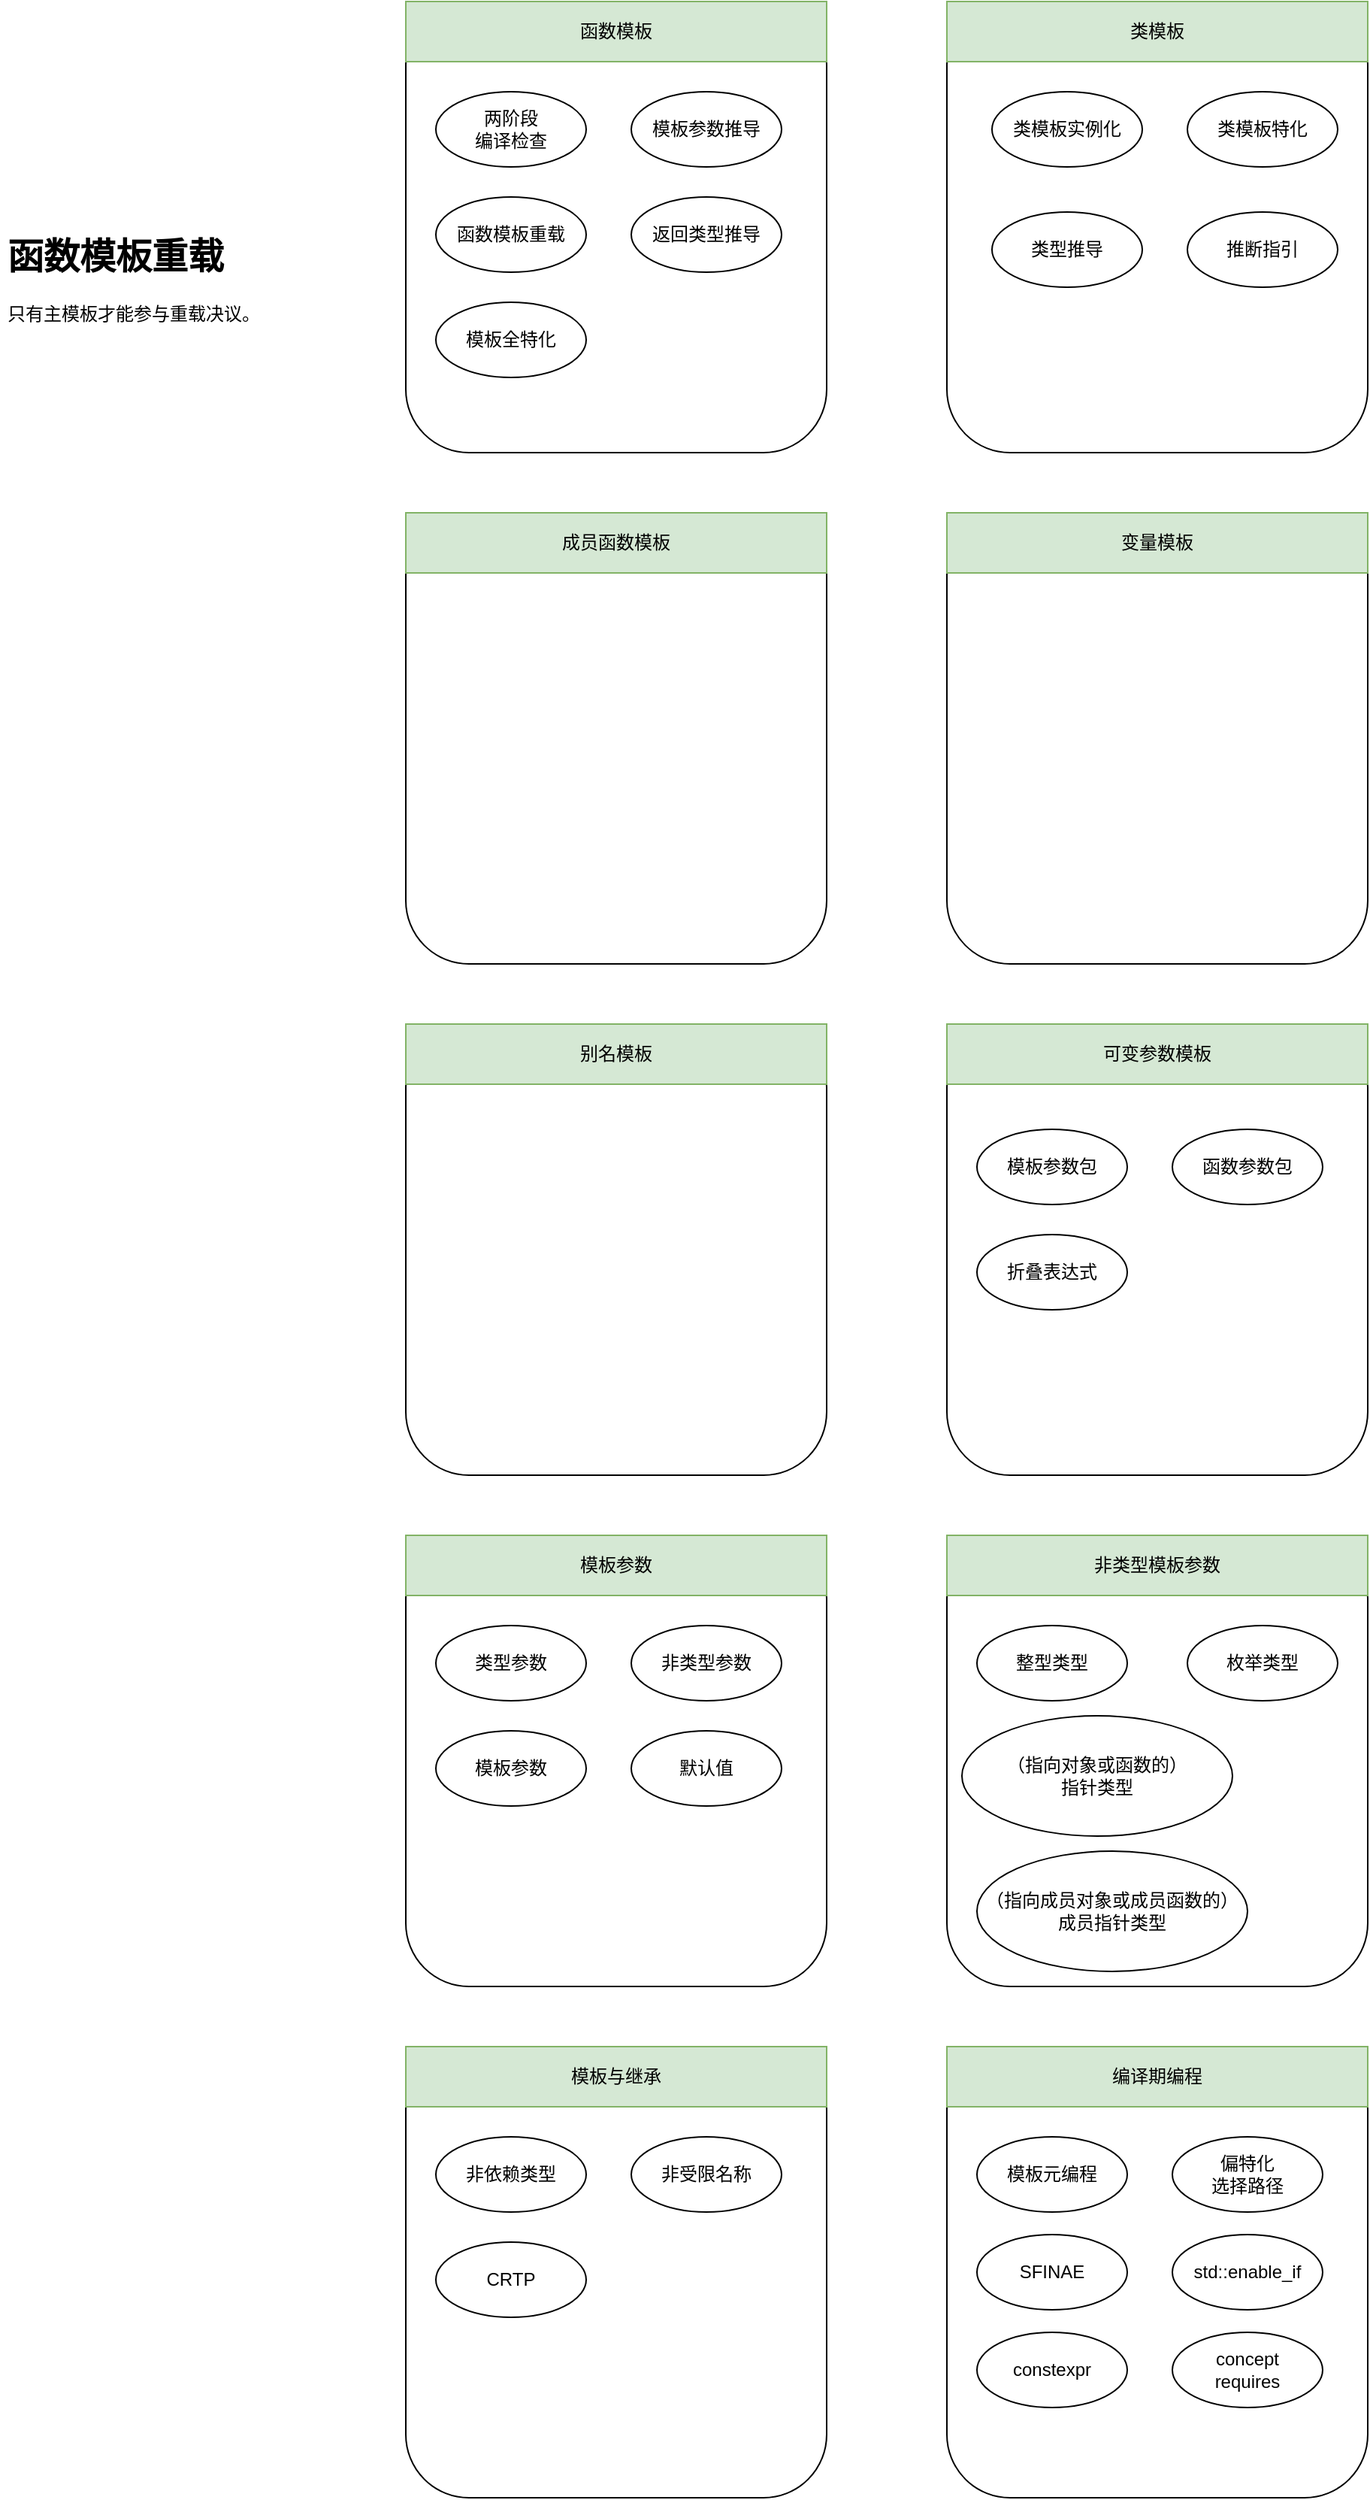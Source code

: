 <mxfile version="20.3.7" type="github">
  <diagram id="SaCp-EZlsrpQeVZZf6bi" name="Page-1">
    <mxGraphModel dx="1636" dy="521" grid="1" gridSize="10" guides="1" tooltips="1" connect="1" arrows="1" fold="1" page="1" pageScale="1" pageWidth="850" pageHeight="1100" math="0" shadow="0">
      <root>
        <mxCell id="0" />
        <mxCell id="1" parent="0" />
        <mxCell id="as-h8g3W3oBw8S-Jlq9h-1" value="" style="rounded=1;whiteSpace=wrap;html=1;" parent="1" vertex="1">
          <mxGeometry x="80" y="80" width="280" height="300" as="geometry" />
        </mxCell>
        <mxCell id="as-h8g3W3oBw8S-Jlq9h-2" value="函数模板" style="rounded=0;whiteSpace=wrap;html=1;fillColor=#d5e8d4;strokeColor=#82b366;" parent="1" vertex="1">
          <mxGeometry x="80" y="80" width="280" height="40" as="geometry" />
        </mxCell>
        <mxCell id="as-h8g3W3oBw8S-Jlq9h-3" value="" style="rounded=1;whiteSpace=wrap;html=1;" parent="1" vertex="1">
          <mxGeometry x="440" y="80" width="280" height="300" as="geometry" />
        </mxCell>
        <mxCell id="as-h8g3W3oBw8S-Jlq9h-4" value="类模板" style="rounded=0;whiteSpace=wrap;html=1;fillColor=#d5e8d4;strokeColor=#82b366;" parent="1" vertex="1">
          <mxGeometry x="440" y="80" width="280" height="40" as="geometry" />
        </mxCell>
        <mxCell id="as-h8g3W3oBw8S-Jlq9h-5" value="" style="rounded=1;whiteSpace=wrap;html=1;" parent="1" vertex="1">
          <mxGeometry x="80" y="420" width="280" height="300" as="geometry" />
        </mxCell>
        <mxCell id="as-h8g3W3oBw8S-Jlq9h-6" value="成员函数模板" style="rounded=0;whiteSpace=wrap;html=1;fillColor=#d5e8d4;strokeColor=#82b366;" parent="1" vertex="1">
          <mxGeometry x="80" y="420" width="280" height="40" as="geometry" />
        </mxCell>
        <mxCell id="as-h8g3W3oBw8S-Jlq9h-7" value="" style="rounded=1;whiteSpace=wrap;html=1;" parent="1" vertex="1">
          <mxGeometry x="440" y="420" width="280" height="300" as="geometry" />
        </mxCell>
        <mxCell id="as-h8g3W3oBw8S-Jlq9h-8" value="变量模板" style="rounded=0;whiteSpace=wrap;html=1;fillColor=#d5e8d4;strokeColor=#82b366;" parent="1" vertex="1">
          <mxGeometry x="440" y="420" width="280" height="40" as="geometry" />
        </mxCell>
        <mxCell id="as-h8g3W3oBw8S-Jlq9h-9" value="" style="rounded=1;whiteSpace=wrap;html=1;" parent="1" vertex="1">
          <mxGeometry x="80" y="760" width="280" height="300" as="geometry" />
        </mxCell>
        <mxCell id="as-h8g3W3oBw8S-Jlq9h-10" value="别名模板" style="rounded=0;whiteSpace=wrap;html=1;fillColor=#d5e8d4;strokeColor=#82b366;" parent="1" vertex="1">
          <mxGeometry x="80" y="760" width="280" height="40" as="geometry" />
        </mxCell>
        <mxCell id="as-h8g3W3oBw8S-Jlq9h-11" value="" style="rounded=1;whiteSpace=wrap;html=1;" parent="1" vertex="1">
          <mxGeometry x="440" y="760" width="280" height="300" as="geometry" />
        </mxCell>
        <mxCell id="as-h8g3W3oBw8S-Jlq9h-12" value="可变参数模板" style="rounded=0;whiteSpace=wrap;html=1;fillColor=#d5e8d4;strokeColor=#82b366;" parent="1" vertex="1">
          <mxGeometry x="440" y="760" width="280" height="40" as="geometry" />
        </mxCell>
        <mxCell id="as-h8g3W3oBw8S-Jlq9h-13" value="" style="rounded=1;whiteSpace=wrap;html=1;" parent="1" vertex="1">
          <mxGeometry x="80" y="1100" width="280" height="300" as="geometry" />
        </mxCell>
        <mxCell id="as-h8g3W3oBw8S-Jlq9h-14" value="模板参数" style="rounded=0;whiteSpace=wrap;html=1;fillColor=#d5e8d4;strokeColor=#82b366;" parent="1" vertex="1">
          <mxGeometry x="80" y="1100" width="280" height="40" as="geometry" />
        </mxCell>
        <mxCell id="as-h8g3W3oBw8S-Jlq9h-15" value="" style="rounded=1;whiteSpace=wrap;html=1;" parent="1" vertex="1">
          <mxGeometry x="440" y="1100" width="280" height="300" as="geometry" />
        </mxCell>
        <mxCell id="as-h8g3W3oBw8S-Jlq9h-16" value="非类型模板参数" style="rounded=0;whiteSpace=wrap;html=1;fillColor=#d5e8d4;strokeColor=#82b366;" parent="1" vertex="1">
          <mxGeometry x="440" y="1100" width="280" height="40" as="geometry" />
        </mxCell>
        <mxCell id="as-h8g3W3oBw8S-Jlq9h-17" value="" style="rounded=1;whiteSpace=wrap;html=1;" parent="1" vertex="1">
          <mxGeometry x="440" y="1440" width="280" height="300" as="geometry" />
        </mxCell>
        <mxCell id="as-h8g3W3oBw8S-Jlq9h-18" value="编译期编程" style="rounded=0;whiteSpace=wrap;html=1;fillColor=#d5e8d4;strokeColor=#82b366;" parent="1" vertex="1">
          <mxGeometry x="440" y="1440" width="280" height="40" as="geometry" />
        </mxCell>
        <mxCell id="u4Ys3v4neEJpWNCsn4WD-1" value="模板元编程" style="ellipse;whiteSpace=wrap;html=1;" parent="1" vertex="1">
          <mxGeometry x="460" y="1500" width="100" height="50" as="geometry" />
        </mxCell>
        <mxCell id="u4Ys3v4neEJpWNCsn4WD-2" value="偏特化&lt;br&gt;选择路径" style="ellipse;whiteSpace=wrap;html=1;" parent="1" vertex="1">
          <mxGeometry x="590" y="1500" width="100" height="50" as="geometry" />
        </mxCell>
        <mxCell id="u4Ys3v4neEJpWNCsn4WD-3" value="constexpr" style="ellipse;whiteSpace=wrap;html=1;" parent="1" vertex="1">
          <mxGeometry x="460" y="1630" width="100" height="50" as="geometry" />
        </mxCell>
        <mxCell id="u4Ys3v4neEJpWNCsn4WD-4" value="SFINAE" style="ellipse;whiteSpace=wrap;html=1;" parent="1" vertex="1">
          <mxGeometry x="460" y="1565" width="100" height="50" as="geometry" />
        </mxCell>
        <mxCell id="u4Ys3v4neEJpWNCsn4WD-5" value="std::enable_if" style="ellipse;whiteSpace=wrap;html=1;" parent="1" vertex="1">
          <mxGeometry x="590" y="1565" width="100" height="50" as="geometry" />
        </mxCell>
        <mxCell id="u4Ys3v4neEJpWNCsn4WD-6" value="concept&lt;br&gt;requires" style="ellipse;whiteSpace=wrap;html=1;" parent="1" vertex="1">
          <mxGeometry x="590" y="1630" width="100" height="50" as="geometry" />
        </mxCell>
        <mxCell id="u4Ys3v4neEJpWNCsn4WD-7" value="&lt;div&gt;整型类型&lt;/div&gt;" style="ellipse;whiteSpace=wrap;html=1;" parent="1" vertex="1">
          <mxGeometry x="460" y="1160" width="100" height="50" as="geometry" />
        </mxCell>
        <mxCell id="u4Ys3v4neEJpWNCsn4WD-8" value="枚举类型" style="ellipse;whiteSpace=wrap;html=1;" parent="1" vertex="1">
          <mxGeometry x="600" y="1160" width="100" height="50" as="geometry" />
        </mxCell>
        <mxCell id="u4Ys3v4neEJpWNCsn4WD-9" value="（指向对象或函数的）&lt;br&gt;指针类型" style="ellipse;whiteSpace=wrap;html=1;" parent="1" vertex="1">
          <mxGeometry x="450" y="1220" width="180" height="80" as="geometry" />
        </mxCell>
        <mxCell id="u4Ys3v4neEJpWNCsn4WD-10" value="模板参数包" style="ellipse;whiteSpace=wrap;html=1;" parent="1" vertex="1">
          <mxGeometry x="460" y="830" width="100" height="50" as="geometry" />
        </mxCell>
        <mxCell id="u4Ys3v4neEJpWNCsn4WD-11" value="函数参数包" style="ellipse;whiteSpace=wrap;html=1;" parent="1" vertex="1">
          <mxGeometry x="590" y="830" width="100" height="50" as="geometry" />
        </mxCell>
        <mxCell id="u4Ys3v4neEJpWNCsn4WD-12" value="折叠表达式" style="ellipse;whiteSpace=wrap;html=1;" parent="1" vertex="1">
          <mxGeometry x="460" y="900" width="100" height="50" as="geometry" />
        </mxCell>
        <mxCell id="u4Ys3v4neEJpWNCsn4WD-13" value="两阶段&lt;br&gt;编译检查" style="ellipse;whiteSpace=wrap;html=1;" parent="1" vertex="1">
          <mxGeometry x="100" y="140" width="100" height="50" as="geometry" />
        </mxCell>
        <mxCell id="u4Ys3v4neEJpWNCsn4WD-14" value="模板参数推导" style="ellipse;whiteSpace=wrap;html=1;" parent="1" vertex="1">
          <mxGeometry x="230" y="140" width="100" height="50" as="geometry" />
        </mxCell>
        <mxCell id="u4Ys3v4neEJpWNCsn4WD-15" value="函数模板重载" style="ellipse;whiteSpace=wrap;html=1;" parent="1" vertex="1">
          <mxGeometry x="100" y="210" width="100" height="50" as="geometry" />
        </mxCell>
        <mxCell id="u4Ys3v4neEJpWNCsn4WD-16" value="返回类型推导" style="ellipse;whiteSpace=wrap;html=1;" parent="1" vertex="1">
          <mxGeometry x="230" y="210" width="100" height="50" as="geometry" />
        </mxCell>
        <mxCell id="u4Ys3v4neEJpWNCsn4WD-17" value="模板全特化" style="ellipse;whiteSpace=wrap;html=1;" parent="1" vertex="1">
          <mxGeometry x="100" y="280" width="100" height="50" as="geometry" />
        </mxCell>
        <mxCell id="u4Ys3v4neEJpWNCsn4WD-18" value="类模板实例化" style="ellipse;whiteSpace=wrap;html=1;" parent="1" vertex="1">
          <mxGeometry x="470" y="140" width="100" height="50" as="geometry" />
        </mxCell>
        <mxCell id="u4Ys3v4neEJpWNCsn4WD-19" value="类模板特化" style="ellipse;whiteSpace=wrap;html=1;" parent="1" vertex="1">
          <mxGeometry x="600" y="140" width="100" height="50" as="geometry" />
        </mxCell>
        <mxCell id="u4Ys3v4neEJpWNCsn4WD-20" value="类型推导" style="ellipse;whiteSpace=wrap;html=1;" parent="1" vertex="1">
          <mxGeometry x="470" y="220" width="100" height="50" as="geometry" />
        </mxCell>
        <mxCell id="u4Ys3v4neEJpWNCsn4WD-22" value="推断指引" style="ellipse;whiteSpace=wrap;html=1;" parent="1" vertex="1">
          <mxGeometry x="600" y="220" width="100" height="50" as="geometry" />
        </mxCell>
        <mxCell id="u4Ys3v4neEJpWNCsn4WD-23" value="" style="rounded=1;whiteSpace=wrap;html=1;" parent="1" vertex="1">
          <mxGeometry x="80" y="1440" width="280" height="300" as="geometry" />
        </mxCell>
        <mxCell id="u4Ys3v4neEJpWNCsn4WD-24" value="模板与继承" style="rounded=0;whiteSpace=wrap;html=1;fillColor=#d5e8d4;strokeColor=#82b366;" parent="1" vertex="1">
          <mxGeometry x="80" y="1440" width="280" height="40" as="geometry" />
        </mxCell>
        <mxCell id="u4Ys3v4neEJpWNCsn4WD-25" value="非依赖类型" style="ellipse;whiteSpace=wrap;html=1;" parent="1" vertex="1">
          <mxGeometry x="100" y="1500" width="100" height="50" as="geometry" />
        </mxCell>
        <mxCell id="u4Ys3v4neEJpWNCsn4WD-26" value="非受限名称" style="ellipse;whiteSpace=wrap;html=1;" parent="1" vertex="1">
          <mxGeometry x="230" y="1500" width="100" height="50" as="geometry" />
        </mxCell>
        <mxCell id="u4Ys3v4neEJpWNCsn4WD-27" value="CRTP" style="ellipse;whiteSpace=wrap;html=1;" parent="1" vertex="1">
          <mxGeometry x="100" y="1570" width="100" height="50" as="geometry" />
        </mxCell>
        <mxCell id="u4Ys3v4neEJpWNCsn4WD-30" value="&lt;div&gt;类型参数&lt;/div&gt;" style="ellipse;whiteSpace=wrap;html=1;" parent="1" vertex="1">
          <mxGeometry x="100" y="1160" width="100" height="50" as="geometry" />
        </mxCell>
        <mxCell id="u4Ys3v4neEJpWNCsn4WD-31" value="&lt;div&gt;非类型参数&lt;/div&gt;" style="ellipse;whiteSpace=wrap;html=1;" parent="1" vertex="1">
          <mxGeometry x="230" y="1160" width="100" height="50" as="geometry" />
        </mxCell>
        <mxCell id="u4Ys3v4neEJpWNCsn4WD-32" value="&lt;div&gt;模板参数&lt;/div&gt;" style="ellipse;whiteSpace=wrap;html=1;" parent="1" vertex="1">
          <mxGeometry x="100" y="1230" width="100" height="50" as="geometry" />
        </mxCell>
        <mxCell id="u4Ys3v4neEJpWNCsn4WD-33" value="&lt;div&gt;默认值&lt;/div&gt;" style="ellipse;whiteSpace=wrap;html=1;" parent="1" vertex="1">
          <mxGeometry x="230" y="1230" width="100" height="50" as="geometry" />
        </mxCell>
        <mxCell id="u4Ys3v4neEJpWNCsn4WD-34" value="（指向成员对象或成员函数的）&lt;br&gt;成员指针类型" style="ellipse;whiteSpace=wrap;html=1;" parent="1" vertex="1">
          <mxGeometry x="460" y="1310" width="180" height="80" as="geometry" />
        </mxCell>
        <mxCell id="XY0z8-UCiG_QnncWSPfP-1" value="&lt;h1&gt;函数模板重载&lt;/h1&gt;&lt;p&gt;只有主模板才能参与重载决议。&lt;/p&gt;" style="text;html=1;strokeColor=none;fillColor=none;spacing=5;spacingTop=-20;whiteSpace=wrap;overflow=hidden;rounded=0;" vertex="1" parent="1">
          <mxGeometry x="-190" y="230" width="190" height="80" as="geometry" />
        </mxCell>
      </root>
    </mxGraphModel>
  </diagram>
</mxfile>
